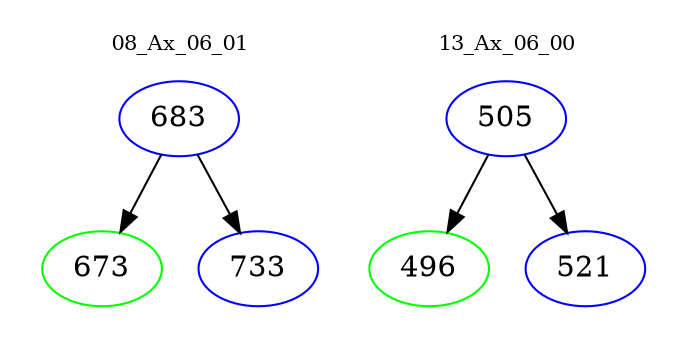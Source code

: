 digraph{
subgraph cluster_0 {
color = white
label = "08_Ax_06_01";
fontsize=10;
T0_683 [label="683", color="blue"]
T0_683 -> T0_673 [color="black"]
T0_673 [label="673", color="green"]
T0_683 -> T0_733 [color="black"]
T0_733 [label="733", color="blue"]
}
subgraph cluster_1 {
color = white
label = "13_Ax_06_00";
fontsize=10;
T1_505 [label="505", color="blue"]
T1_505 -> T1_496 [color="black"]
T1_496 [label="496", color="green"]
T1_505 -> T1_521 [color="black"]
T1_521 [label="521", color="blue"]
}
}
